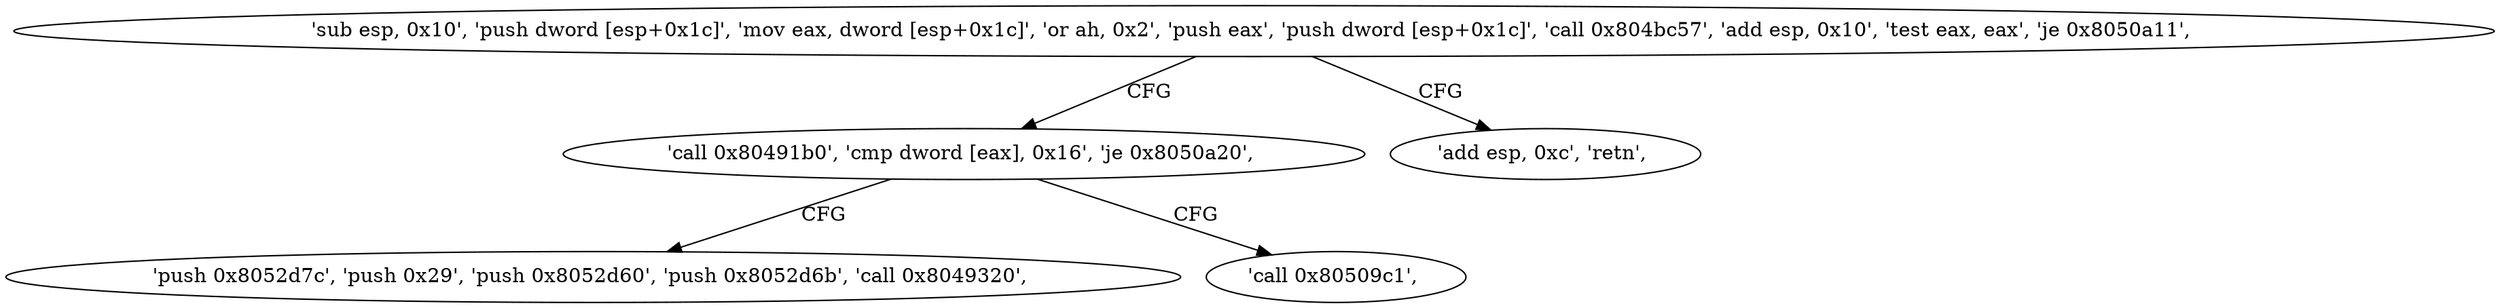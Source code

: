 digraph "func" {
"134547950" [label = "'sub esp, 0x10', 'push dword [esp+0x1c]', 'mov eax, dword [esp+0x1c]', 'or ah, 0x2', 'push eax', 'push dword [esp+0x1c]', 'call 0x804bc57', 'add esp, 0x10', 'test eax, eax', 'je 0x8050a11', " ]
"134547985" [label = "'call 0x80491b0', 'cmp dword [eax], 0x16', 'je 0x8050a20', " ]
"134547981" [label = "'add esp, 0xc', 'retn', " ]
"134548000" [label = "'push 0x8052d7c', 'push 0x29', 'push 0x8052d60', 'push 0x8052d6b', 'call 0x8049320', " ]
"134547995" [label = "'call 0x80509c1', " ]
"134547950" -> "134547985" [ label = "CFG" ]
"134547950" -> "134547981" [ label = "CFG" ]
"134547985" -> "134548000" [ label = "CFG" ]
"134547985" -> "134547995" [ label = "CFG" ]
}
